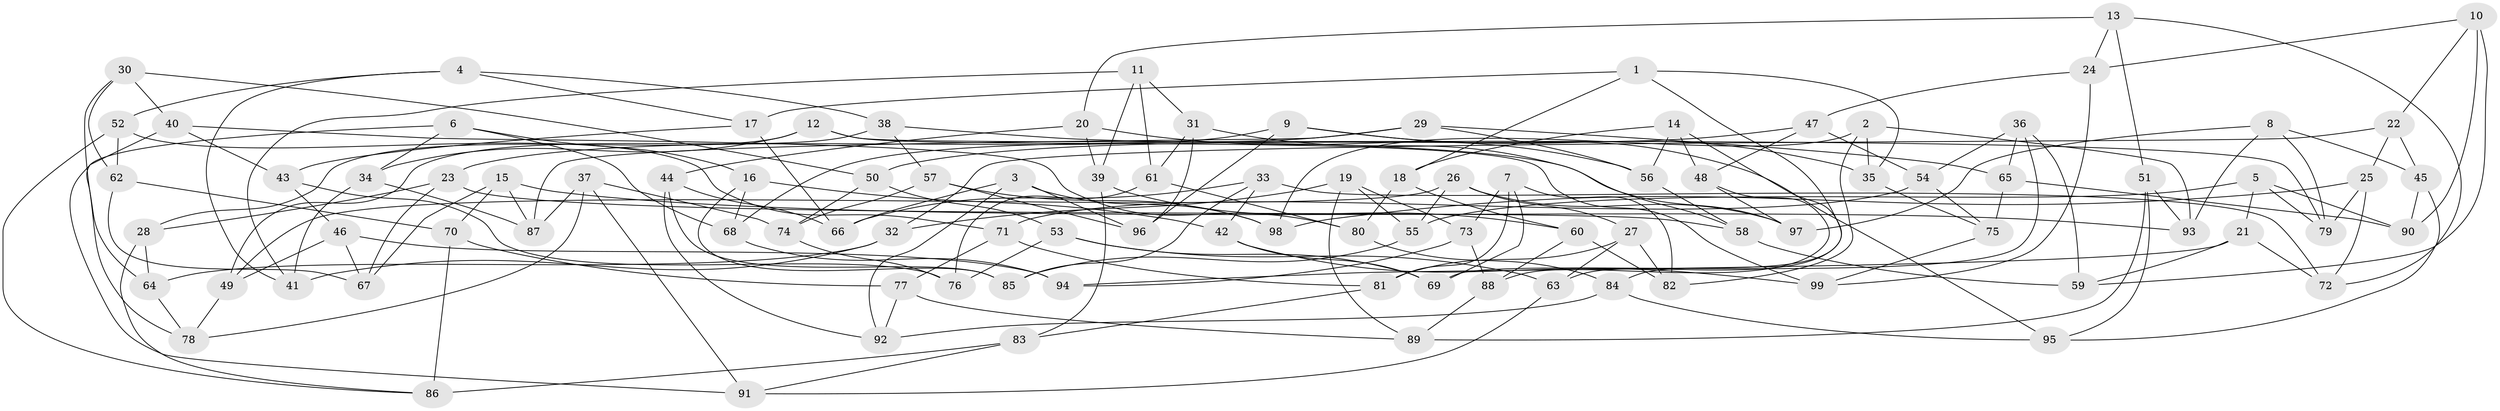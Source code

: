 // coarse degree distribution, {3: 0.05128205128205128, 10: 0.05128205128205128, 4: 0.46153846153846156, 5: 0.20512820512820512, 6: 0.05128205128205128, 13: 0.02564102564102564, 7: 0.10256410256410256, 8: 0.02564102564102564, 9: 0.02564102564102564}
// Generated by graph-tools (version 1.1) at 2025/01/03/04/25 22:01:36]
// undirected, 99 vertices, 198 edges
graph export_dot {
graph [start="1"]
  node [color=gray90,style=filled];
  1;
  2;
  3;
  4;
  5;
  6;
  7;
  8;
  9;
  10;
  11;
  12;
  13;
  14;
  15;
  16;
  17;
  18;
  19;
  20;
  21;
  22;
  23;
  24;
  25;
  26;
  27;
  28;
  29;
  30;
  31;
  32;
  33;
  34;
  35;
  36;
  37;
  38;
  39;
  40;
  41;
  42;
  43;
  44;
  45;
  46;
  47;
  48;
  49;
  50;
  51;
  52;
  53;
  54;
  55;
  56;
  57;
  58;
  59;
  60;
  61;
  62;
  63;
  64;
  65;
  66;
  67;
  68;
  69;
  70;
  71;
  72;
  73;
  74;
  75;
  76;
  77;
  78;
  79;
  80;
  81;
  82;
  83;
  84;
  85;
  86;
  87;
  88;
  89;
  90;
  91;
  92;
  93;
  94;
  95;
  96;
  97;
  98;
  99;
  1 -- 35;
  1 -- 63;
  1 -- 18;
  1 -- 17;
  2 -- 82;
  2 -- 98;
  2 -- 93;
  2 -- 35;
  3 -- 92;
  3 -- 66;
  3 -- 98;
  3 -- 96;
  4 -- 52;
  4 -- 38;
  4 -- 17;
  4 -- 41;
  5 -- 21;
  5 -- 55;
  5 -- 79;
  5 -- 90;
  6 -- 16;
  6 -- 68;
  6 -- 34;
  6 -- 91;
  7 -- 69;
  7 -- 73;
  7 -- 82;
  7 -- 81;
  8 -- 45;
  8 -- 97;
  8 -- 93;
  8 -- 79;
  9 -- 23;
  9 -- 96;
  9 -- 95;
  9 -- 35;
  10 -- 59;
  10 -- 24;
  10 -- 22;
  10 -- 90;
  11 -- 31;
  11 -- 39;
  11 -- 61;
  11 -- 41;
  12 -- 28;
  12 -- 34;
  12 -- 79;
  12 -- 99;
  13 -- 51;
  13 -- 24;
  13 -- 72;
  13 -- 20;
  14 -- 84;
  14 -- 48;
  14 -- 56;
  14 -- 18;
  15 -- 70;
  15 -- 67;
  15 -- 87;
  15 -- 93;
  16 -- 42;
  16 -- 85;
  16 -- 68;
  17 -- 66;
  17 -- 43;
  18 -- 60;
  18 -- 80;
  19 -- 55;
  19 -- 32;
  19 -- 89;
  19 -- 73;
  20 -- 39;
  20 -- 56;
  20 -- 44;
  21 -- 94;
  21 -- 72;
  21 -- 59;
  22 -- 45;
  22 -- 32;
  22 -- 25;
  23 -- 67;
  23 -- 58;
  23 -- 28;
  24 -- 47;
  24 -- 99;
  25 -- 79;
  25 -- 98;
  25 -- 72;
  26 -- 97;
  26 -- 49;
  26 -- 55;
  26 -- 27;
  27 -- 63;
  27 -- 81;
  27 -- 82;
  28 -- 64;
  28 -- 86;
  29 -- 68;
  29 -- 87;
  29 -- 56;
  29 -- 65;
  30 -- 50;
  30 -- 62;
  30 -- 64;
  30 -- 40;
  31 -- 61;
  31 -- 96;
  31 -- 58;
  32 -- 64;
  32 -- 41;
  33 -- 42;
  33 -- 66;
  33 -- 72;
  33 -- 85;
  34 -- 41;
  34 -- 87;
  35 -- 75;
  36 -- 54;
  36 -- 59;
  36 -- 65;
  36 -- 69;
  37 -- 87;
  37 -- 91;
  37 -- 78;
  37 -- 74;
  38 -- 97;
  38 -- 57;
  38 -- 49;
  39 -- 83;
  39 -- 60;
  40 -- 80;
  40 -- 78;
  40 -- 43;
  42 -- 69;
  42 -- 99;
  43 -- 46;
  43 -- 76;
  44 -- 92;
  44 -- 85;
  44 -- 66;
  45 -- 90;
  45 -- 95;
  46 -- 49;
  46 -- 94;
  46 -- 67;
  47 -- 50;
  47 -- 54;
  47 -- 48;
  48 -- 97;
  48 -- 88;
  49 -- 78;
  50 -- 53;
  50 -- 74;
  51 -- 89;
  51 -- 95;
  51 -- 93;
  52 -- 71;
  52 -- 86;
  52 -- 62;
  53 -- 63;
  53 -- 76;
  53 -- 69;
  54 -- 75;
  54 -- 71;
  55 -- 85;
  56 -- 58;
  57 -- 98;
  57 -- 96;
  57 -- 74;
  58 -- 59;
  60 -- 82;
  60 -- 88;
  61 -- 76;
  61 -- 80;
  62 -- 67;
  62 -- 70;
  63 -- 91;
  64 -- 78;
  65 -- 75;
  65 -- 90;
  68 -- 94;
  70 -- 77;
  70 -- 86;
  71 -- 81;
  71 -- 77;
  73 -- 88;
  73 -- 94;
  74 -- 76;
  75 -- 99;
  77 -- 92;
  77 -- 89;
  80 -- 84;
  81 -- 83;
  83 -- 86;
  83 -- 91;
  84 -- 95;
  84 -- 92;
  88 -- 89;
}
